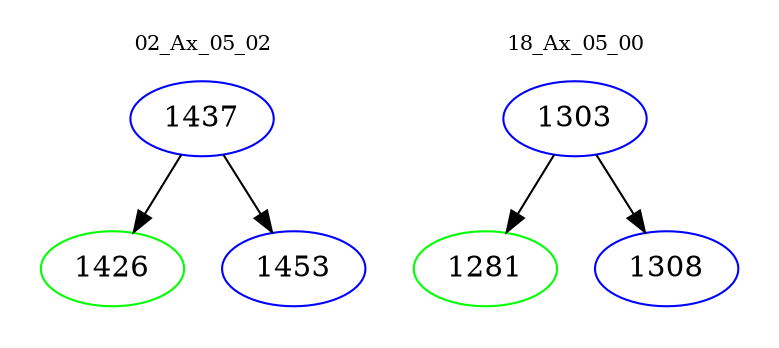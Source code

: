 digraph{
subgraph cluster_0 {
color = white
label = "02_Ax_05_02";
fontsize=10;
T0_1437 [label="1437", color="blue"]
T0_1437 -> T0_1426 [color="black"]
T0_1426 [label="1426", color="green"]
T0_1437 -> T0_1453 [color="black"]
T0_1453 [label="1453", color="blue"]
}
subgraph cluster_1 {
color = white
label = "18_Ax_05_00";
fontsize=10;
T1_1303 [label="1303", color="blue"]
T1_1303 -> T1_1281 [color="black"]
T1_1281 [label="1281", color="green"]
T1_1303 -> T1_1308 [color="black"]
T1_1308 [label="1308", color="blue"]
}
}

